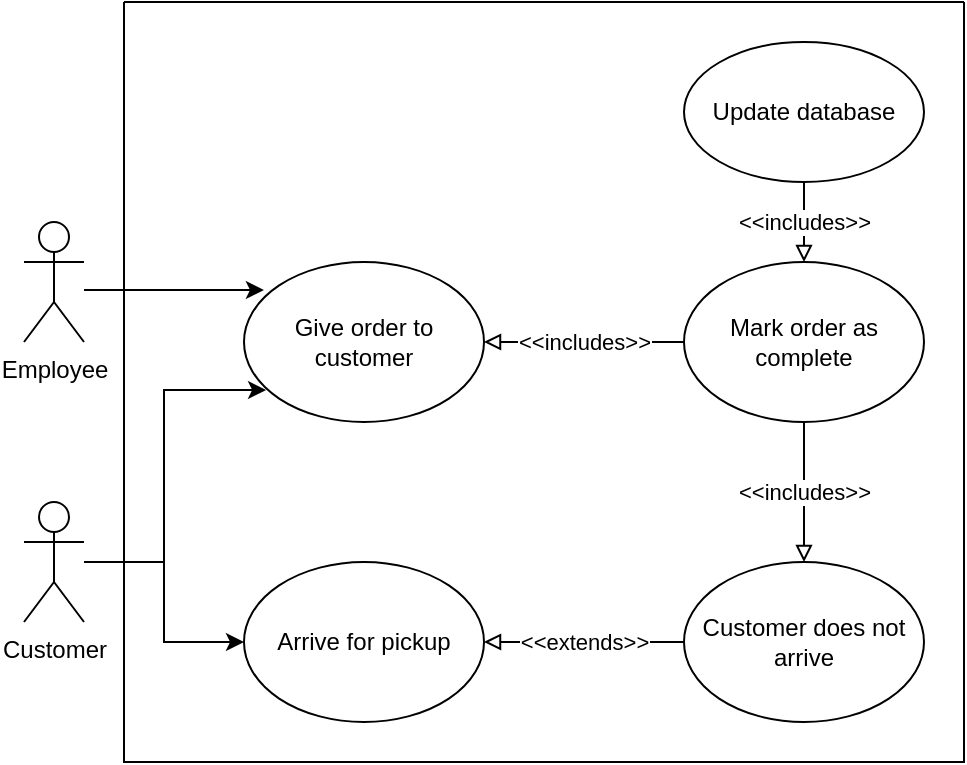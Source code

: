 <mxfile version="20.3.1" type="device"><diagram id="X3PyqWWqafrnul8UmDc6" name="Page-1"><mxGraphModel dx="1662" dy="794" grid="1" gridSize="10" guides="1" tooltips="1" connect="1" arrows="1" fold="1" page="1" pageScale="1" pageWidth="827" pageHeight="1169" math="0" shadow="0"><root><mxCell id="0"/><mxCell id="1" parent="0"/><mxCell id="knpcAdbnz8ycwyTo-hgM-1" value="Give order to customer" style="ellipse;whiteSpace=wrap;html=1;" vertex="1" parent="1"><mxGeometry x="280" y="330" width="120" height="80" as="geometry"/></mxCell><mxCell id="knpcAdbnz8ycwyTo-hgM-5" style="edgeStyle=orthogonalEdgeStyle;rounded=0;orthogonalLoop=1;jettySize=auto;html=1;entryX=0.092;entryY=0.8;entryDx=0;entryDy=0;entryPerimeter=0;" edge="1" parent="1" target="knpcAdbnz8ycwyTo-hgM-1"><mxGeometry relative="1" as="geometry"><mxPoint x="200" y="480" as="sourcePoint"/><Array as="points"><mxPoint x="240" y="480"/><mxPoint x="240" y="394"/></Array></mxGeometry></mxCell><mxCell id="knpcAdbnz8ycwyTo-hgM-18" style="edgeStyle=orthogonalEdgeStyle;rounded=0;orthogonalLoop=1;jettySize=auto;html=1;entryX=0;entryY=0.5;entryDx=0;entryDy=0;" edge="1" parent="1" target="knpcAdbnz8ycwyTo-hgM-17"><mxGeometry relative="1" as="geometry"><mxPoint x="240" y="480" as="sourcePoint"/><Array as="points"><mxPoint x="240" y="490"/><mxPoint x="240" y="520"/></Array></mxGeometry></mxCell><mxCell id="knpcAdbnz8ycwyTo-hgM-2" value="Customer" style="shape=umlActor;verticalLabelPosition=bottom;verticalAlign=top;html=1;outlineConnect=0;" vertex="1" parent="1"><mxGeometry x="170" y="450" width="30" height="60" as="geometry"/></mxCell><mxCell id="knpcAdbnz8ycwyTo-hgM-7" style="edgeStyle=orthogonalEdgeStyle;rounded=0;orthogonalLoop=1;jettySize=auto;html=1;entryX=0.083;entryY=0.175;entryDx=0;entryDy=0;entryPerimeter=0;" edge="1" parent="1" source="knpcAdbnz8ycwyTo-hgM-6" target="knpcAdbnz8ycwyTo-hgM-1"><mxGeometry relative="1" as="geometry"><Array as="points"><mxPoint x="220" y="344"/><mxPoint x="220" y="344"/></Array></mxGeometry></mxCell><mxCell id="knpcAdbnz8ycwyTo-hgM-6" value="Employee" style="shape=umlActor;verticalLabelPosition=bottom;verticalAlign=top;html=1;outlineConnect=0;" vertex="1" parent="1"><mxGeometry x="170" y="310" width="30" height="60" as="geometry"/></mxCell><mxCell id="knpcAdbnz8ycwyTo-hgM-13" style="edgeStyle=orthogonalEdgeStyle;rounded=0;orthogonalLoop=1;jettySize=auto;html=1;endArrow=block;endFill=0;" edge="1" parent="1" source="knpcAdbnz8ycwyTo-hgM-12" target="knpcAdbnz8ycwyTo-hgM-1"><mxGeometry relative="1" as="geometry"/></mxCell><mxCell id="knpcAdbnz8ycwyTo-hgM-14" value="&amp;lt;&amp;lt;includes&amp;gt;&amp;gt;" style="edgeLabel;html=1;align=center;verticalAlign=middle;resizable=0;points=[];" vertex="1" connectable="0" parent="knpcAdbnz8ycwyTo-hgM-13"><mxGeometry x="-0.125" y="-3" relative="1" as="geometry"><mxPoint x="-6" y="3" as="offset"/></mxGeometry></mxCell><mxCell id="knpcAdbnz8ycwyTo-hgM-19" value="&amp;lt;&amp;lt;includes&amp;gt;&amp;gt;" style="edgeStyle=orthogonalEdgeStyle;rounded=0;orthogonalLoop=1;jettySize=auto;html=1;entryX=0.5;entryY=0;entryDx=0;entryDy=0;endArrow=block;endFill=0;" edge="1" parent="1" source="knpcAdbnz8ycwyTo-hgM-12" target="knpcAdbnz8ycwyTo-hgM-15"><mxGeometry relative="1" as="geometry"/></mxCell><mxCell id="knpcAdbnz8ycwyTo-hgM-12" value="Mark order as complete" style="ellipse;whiteSpace=wrap;html=1;" vertex="1" parent="1"><mxGeometry x="500" y="330" width="120" height="80" as="geometry"/></mxCell><mxCell id="knpcAdbnz8ycwyTo-hgM-16" value="&amp;lt;&amp;lt;extends&amp;gt;&amp;gt;" style="edgeStyle=orthogonalEdgeStyle;rounded=0;orthogonalLoop=1;jettySize=auto;html=1;entryX=1;entryY=0.5;entryDx=0;entryDy=0;endArrow=block;endFill=0;" edge="1" parent="1" source="knpcAdbnz8ycwyTo-hgM-15" target="knpcAdbnz8ycwyTo-hgM-17"><mxGeometry relative="1" as="geometry"><mxPoint x="440" y="520" as="targetPoint"/><mxPoint as="offset"/></mxGeometry></mxCell><mxCell id="knpcAdbnz8ycwyTo-hgM-15" value="Customer does not arrive" style="ellipse;whiteSpace=wrap;html=1;" vertex="1" parent="1"><mxGeometry x="500" y="480" width="120" height="80" as="geometry"/></mxCell><mxCell id="knpcAdbnz8ycwyTo-hgM-17" value="Arrive for pickup" style="ellipse;whiteSpace=wrap;html=1;" vertex="1" parent="1"><mxGeometry x="280" y="480" width="120" height="80" as="geometry"/></mxCell><mxCell id="knpcAdbnz8ycwyTo-hgM-21" value="&amp;lt;&amp;lt;includes&amp;gt;&amp;gt;" style="edgeStyle=orthogonalEdgeStyle;rounded=0;orthogonalLoop=1;jettySize=auto;html=1;endArrow=block;endFill=0;" edge="1" parent="1" source="knpcAdbnz8ycwyTo-hgM-20" target="knpcAdbnz8ycwyTo-hgM-12"><mxGeometry relative="1" as="geometry"/></mxCell><mxCell id="knpcAdbnz8ycwyTo-hgM-22" value="" style="swimlane;startSize=0;" vertex="1" parent="1"><mxGeometry x="220" y="200" width="420" height="380" as="geometry"><mxRectangle x="220" y="190" width="50" height="40" as="alternateBounds"/></mxGeometry></mxCell><mxCell id="knpcAdbnz8ycwyTo-hgM-20" value="Update database" style="ellipse;whiteSpace=wrap;html=1;" vertex="1" parent="knpcAdbnz8ycwyTo-hgM-22"><mxGeometry x="280" y="20" width="120" height="70" as="geometry"/></mxCell></root></mxGraphModel></diagram></mxfile>